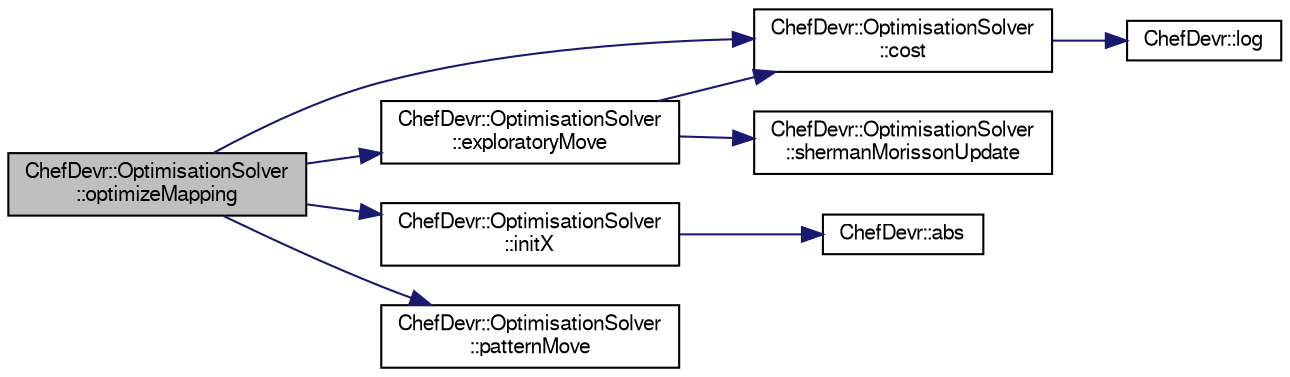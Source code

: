 digraph "ChefDevr::OptimisationSolver::optimizeMapping"
{
  edge [fontname="FreeSans",fontsize="10",labelfontname="FreeSans",labelfontsize="10"];
  node [fontname="FreeSans",fontsize="10",shape=record];
  rankdir="LR";
  Node1 [label="ChefDevr::OptimisationSolver\l::optimizeMapping",height=0.2,width=0.4,color="black", fillcolor="grey75", style="filled", fontcolor="black"];
  Node1 -> Node2 [color="midnightblue",fontsize="10",style="solid",fontname="FreeSans"];
  Node2 [label="ChefDevr::OptimisationSolver\l::cost",height=0.2,width=0.4,color="black", fillcolor="white", style="filled",URL="$class_chef_devr_1_1_optimisation_solver.html#aacd50f0bd7f8a0b249bfc7fe670e98c0",tooltip="Computes the cost of the solution defined by K_minus1. "];
  Node2 -> Node3 [color="midnightblue",fontsize="10",style="solid",fontname="FreeSans"];
  Node3 [label="ChefDevr::log",height=0.2,width=0.4,color="black", fillcolor="white", style="filled",URL="$namespace_chef_devr.html#aae987c5bdb8fcc5c709ace963c2effef"];
  Node1 -> Node4 [color="midnightblue",fontsize="10",style="solid",fontname="FreeSans"];
  Node4 [label="ChefDevr::OptimisationSolver\l::exploratoryMove",height=0.2,width=0.4,color="black", fillcolor="white", style="filled",URL="$class_chef_devr_1_1_optimisation_solver.html#a8e53a3b232857f165df0a13370bdd404",tooltip="Updates the movement vector of X that improves the solution (X_move) "];
  Node4 -> Node2 [color="midnightblue",fontsize="10",style="solid",fontname="FreeSans"];
  Node4 -> Node5 [color="midnightblue",fontsize="10",style="solid",fontname="FreeSans"];
  Node5 [label="ChefDevr::OptimisationSolver\l::shermanMorissonUpdate",height=0.2,width=0.4,color="black", fillcolor="white", style="filled",URL="$class_chef_devr_1_1_optimisation_solver.html#ab8d0c58494a244da6e33104981d12b4d",tooltip="Computes the new inverse matrix K_minus1 and the new determinant of K using Sherman-Morisson formula..."];
  Node1 -> Node6 [color="midnightblue",fontsize="10",style="solid",fontname="FreeSans"];
  Node6 [label="ChefDevr::OptimisationSolver\l::initX",height=0.2,width=0.4,color="black", fillcolor="white", style="filled",URL="$class_chef_devr_1_1_optimisation_solver.html#a988f31337bf6b37bb0b16b0a12620c9d",tooltip="Initializes the latent coordinates vector X by applying the PCA method on the Z matrix and reducing i..."];
  Node6 -> Node7 [color="midnightblue",fontsize="10",style="solid",fontname="FreeSans"];
  Node7 [label="ChefDevr::abs",height=0.2,width=0.4,color="black", fillcolor="white", style="filled",URL="$namespace_chef_devr.html#a9fa0c3feb973c4f41e17ac514659d98b"];
  Node1 -> Node8 [color="midnightblue",fontsize="10",style="solid",fontname="FreeSans"];
  Node8 [label="ChefDevr::OptimisationSolver\l::patternMove",height=0.2,width=0.4,color="black", fillcolor="white", style="filled",URL="$class_chef_devr_1_1_optimisation_solver.html#aeb3f67b0e4fdd5495da1434adec7874a",tooltip="Apply X_move to the latent variable vector X. Updates new_X, new_K_minus1, new_detK accordingly..."];
}
